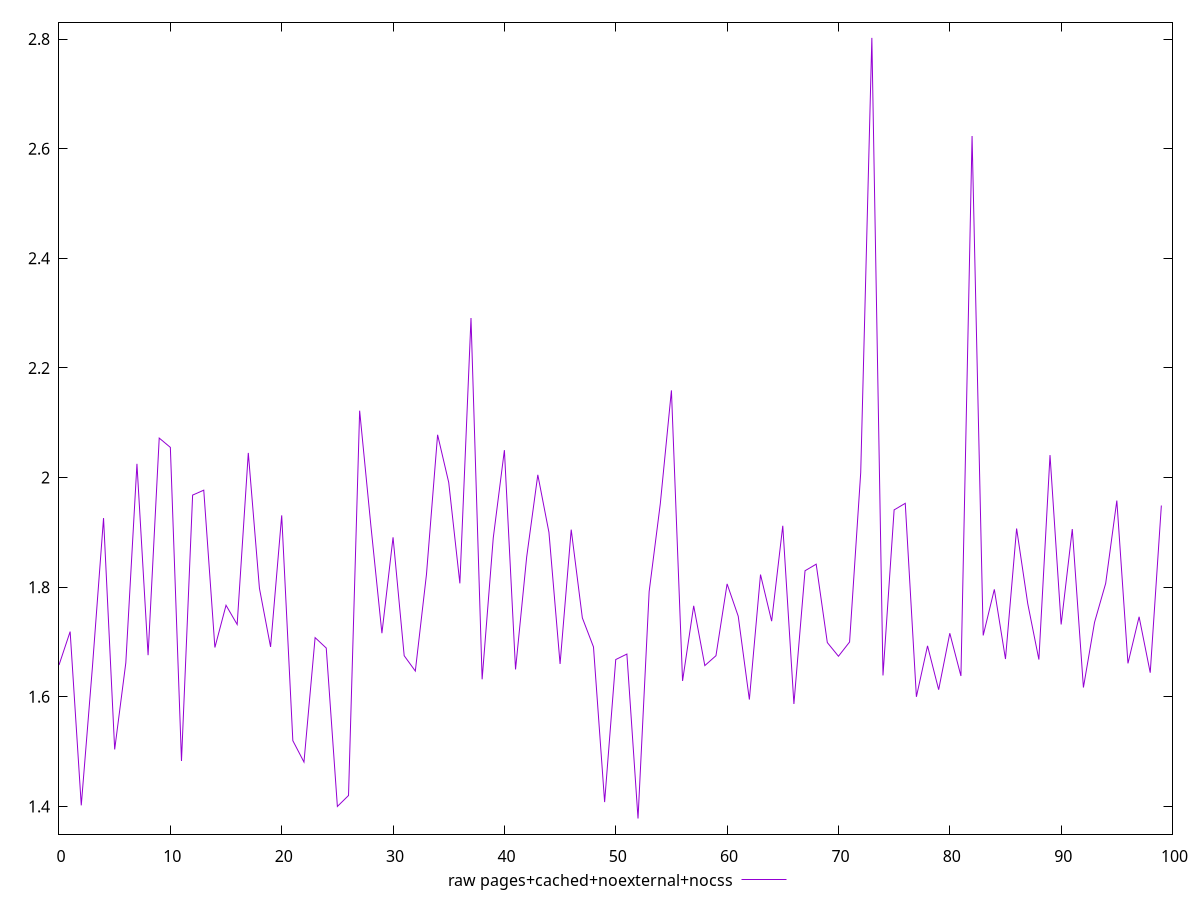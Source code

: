 $_rawPagesCachedNoexternalNocss <<EOF
1.658
1.719
1.4020000000000001
1.654
1.9260000000000002
1.504
1.662
2.025
1.676
2.072
2.055
1.483
1.9680000000000002
1.9769999999999999
1.69
1.767
1.732
2.045
1.798
1.6909999999999998
1.9309999999999998
1.52
1.4809999999999999
1.708
1.689
1.4
1.42
2.1220000000000003
1.914
1.7160000000000002
1.891
1.675
1.647
1.8230000000000002
2.078
1.9909999999999999
1.8070000000000002
2.291
1.6320000000000001
1.8900000000000001
2.05
1.65
1.8550000000000002
2.0050000000000003
1.9000000000000001
1.66
1.905
1.744
1.6909999999999998
1.4080000000000001
1.668
1.678
1.378
1.792
1.952
2.159
1.629
1.7660000000000002
1.657
1.675
1.8059999999999998
1.747
1.595
1.8230000000000002
1.738
1.912
1.587
1.8299999999999998
1.8419999999999999
1.6990000000000003
1.674
1.6999999999999997
2.009
2.802
1.639
1.941
1.9529999999999998
1.5999999999999999
1.693
1.613
1.716
1.6380000000000001
2.623
1.7120000000000002
1.7960000000000003
1.669
1.9069999999999998
1.77
1.668
2.041
1.732
1.9060000000000001
1.617
1.736
1.807
1.9580000000000002
1.661
1.7459999999999998
1.644
1.9490000000000003
EOF
set key outside below
set terminal pngcairo
set output "report_00005_2020-11-02T22-26-11.212Z/server-response-time/pages+cached+noexternal+nocss//raw.png"
set yrange [1.3495199999999998:2.83048]
plot $_rawPagesCachedNoexternalNocss title "raw pages+cached+noexternal+nocss" with line ,
